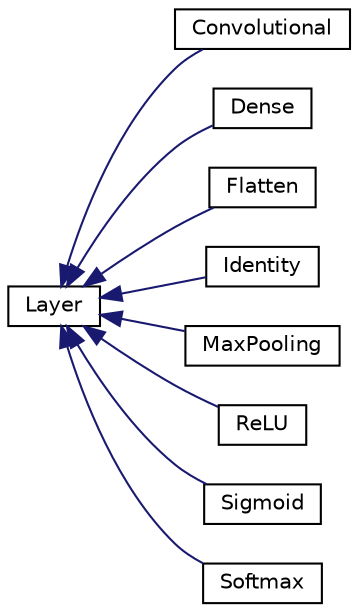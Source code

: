 digraph "Graphical Class Hierarchy"
{
  edge [fontname="Helvetica",fontsize="10",labelfontname="Helvetica",labelfontsize="10"];
  node [fontname="Helvetica",fontsize="10",shape=record];
  rankdir="LR";
  Node0 [label="Layer",height=0.2,width=0.4,color="black", fillcolor="white", style="filled",URL="$class_layer.html",tooltip="Layer base class. "];
  Node0 -> Node1 [dir="back",color="midnightblue",fontsize="10",style="solid",fontname="Helvetica"];
  Node1 [label="Convolutional",height=0.2,width=0.4,color="black", fillcolor="white", style="filled",URL="$class_convolutional.html",tooltip="Class of convolutional layer. "];
  Node0 -> Node2 [dir="back",color="midnightblue",fontsize="10",style="solid",fontname="Helvetica"];
  Node2 [label="Dense",height=0.2,width=0.4,color="black", fillcolor="white", style="filled",URL="$class_dense.html",tooltip="Class of dense layer. "];
  Node0 -> Node3 [dir="back",color="midnightblue",fontsize="10",style="solid",fontname="Helvetica"];
  Node3 [label="Flatten",height=0.2,width=0.4,color="black", fillcolor="white", style="filled",URL="$class_flatten.html",tooltip="The class of dense layer. "];
  Node0 -> Node4 [dir="back",color="midnightblue",fontsize="10",style="solid",fontname="Helvetica"];
  Node4 [label="Identity",height=0.2,width=0.4,color="black", fillcolor="white", style="filled",URL="$class_identity.html",tooltip="identity activation function "];
  Node0 -> Node5 [dir="back",color="midnightblue",fontsize="10",style="solid",fontname="Helvetica"];
  Node5 [label="MaxPooling",height=0.2,width=0.4,color="black", fillcolor="white", style="filled",URL="$class_max_pooling.html",tooltip="Class of maxpooling class. "];
  Node0 -> Node6 [dir="back",color="midnightblue",fontsize="10",style="solid",fontname="Helvetica"];
  Node6 [label="ReLU",height=0.2,width=0.4,color="black", fillcolor="white", style="filled",URL="$class_re_l_u.html",tooltip="Activation function of ReLU. "];
  Node0 -> Node7 [dir="back",color="midnightblue",fontsize="10",style="solid",fontname="Helvetica"];
  Node7 [label="Sigmoid",height=0.2,width=0.4,color="black", fillcolor="white", style="filled",URL="$class_sigmoid.html",tooltip="Class of Sigmoid activation function. "];
  Node0 -> Node8 [dir="back",color="midnightblue",fontsize="10",style="solid",fontname="Helvetica"];
  Node8 [label="Softmax",height=0.2,width=0.4,color="black", fillcolor="white", style="filled",URL="$class_softmax.html",tooltip="Class of Softmax activation function. "];
}
